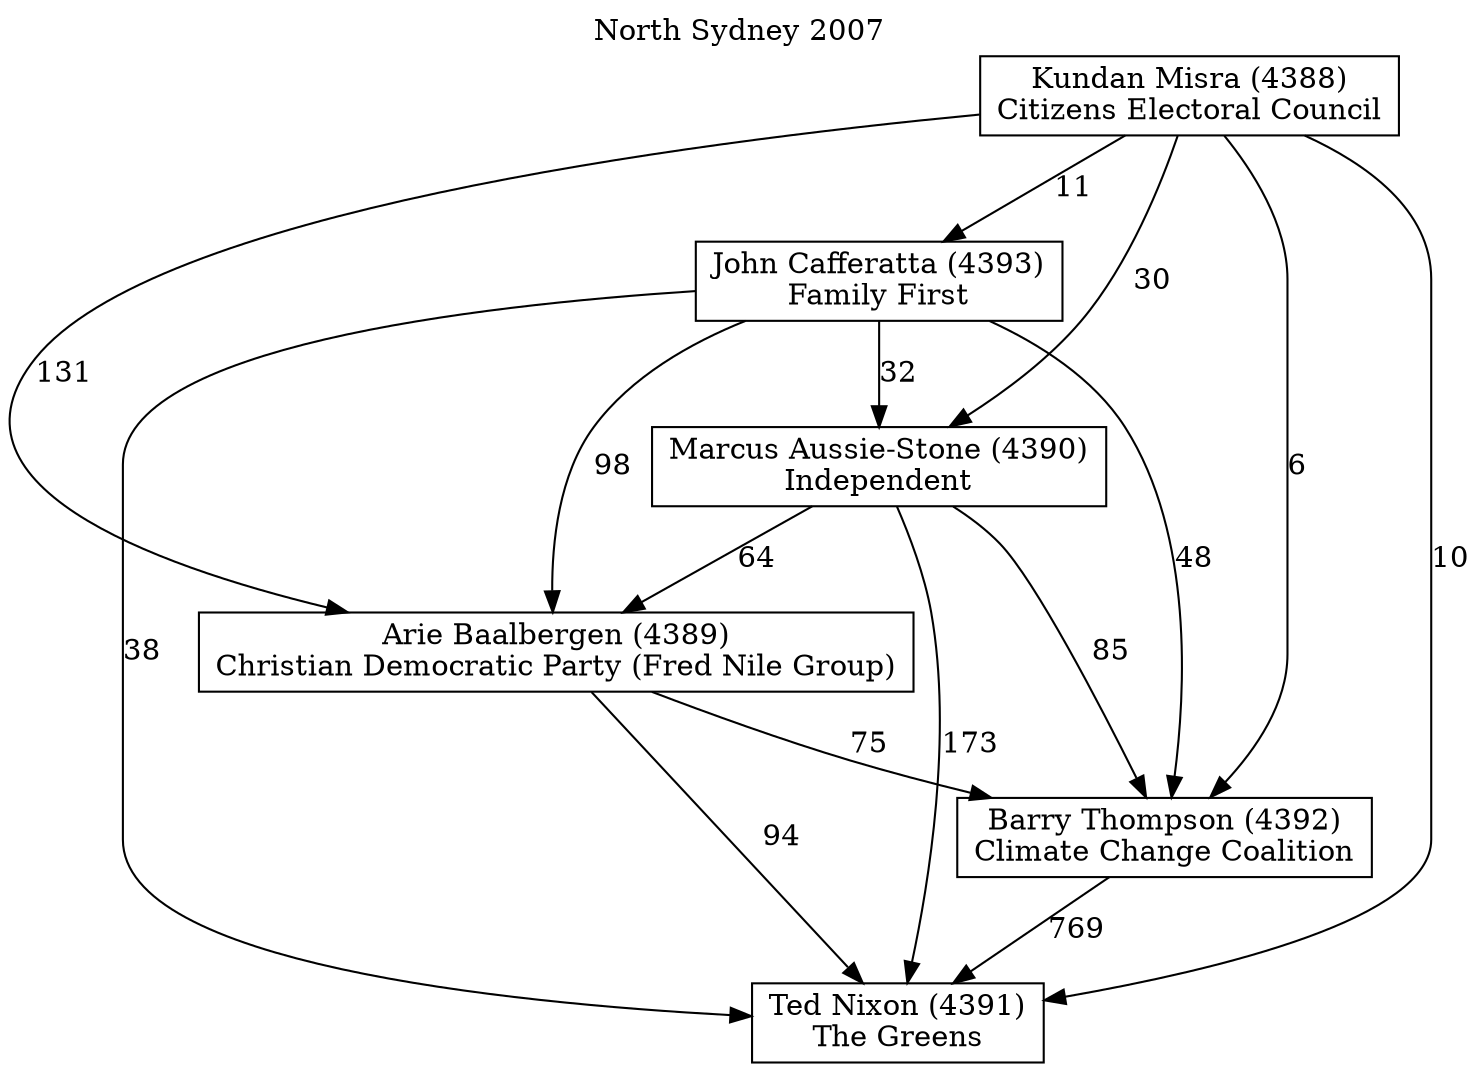 // House preference flow
digraph "Ted Nixon (4391)_North Sydney_2007" {
	graph [label="North Sydney 2007" labelloc=t mclimit=10]
	node [shape=box]
	"Arie Baalbergen (4389)" [label="Arie Baalbergen (4389)
Christian Democratic Party (Fred Nile Group)"]
	"Barry Thompson (4392)" [label="Barry Thompson (4392)
Climate Change Coalition"]
	"John Cafferatta (4393)" [label="John Cafferatta (4393)
Family First"]
	"Kundan Misra (4388)" [label="Kundan Misra (4388)
Citizens Electoral Council"]
	"Marcus Aussie-Stone (4390)" [label="Marcus Aussie-Stone (4390)
Independent"]
	"Ted Nixon (4391)" [label="Ted Nixon (4391)
The Greens"]
	"Arie Baalbergen (4389)" -> "Barry Thompson (4392)" [label=75]
	"Arie Baalbergen (4389)" -> "Ted Nixon (4391)" [label=94]
	"Barry Thompson (4392)" -> "Ted Nixon (4391)" [label=769]
	"John Cafferatta (4393)" -> "Arie Baalbergen (4389)" [label=98]
	"John Cafferatta (4393)" -> "Barry Thompson (4392)" [label=48]
	"John Cafferatta (4393)" -> "Marcus Aussie-Stone (4390)" [label=32]
	"John Cafferatta (4393)" -> "Ted Nixon (4391)" [label=38]
	"Kundan Misra (4388)" -> "Arie Baalbergen (4389)" [label=131]
	"Kundan Misra (4388)" -> "Barry Thompson (4392)" [label=6]
	"Kundan Misra (4388)" -> "John Cafferatta (4393)" [label=11]
	"Kundan Misra (4388)" -> "Marcus Aussie-Stone (4390)" [label=30]
	"Kundan Misra (4388)" -> "Ted Nixon (4391)" [label=10]
	"Marcus Aussie-Stone (4390)" -> "Arie Baalbergen (4389)" [label=64]
	"Marcus Aussie-Stone (4390)" -> "Barry Thompson (4392)" [label=85]
	"Marcus Aussie-Stone (4390)" -> "Ted Nixon (4391)" [label=173]
}
